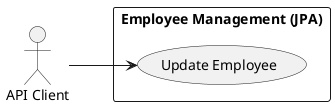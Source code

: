 @startuml
left to right direction
actor "API Client" as client
rectangle "Employee Management (JPA)" {
  usecase "Update Employee" as UC_Update
}
client --> UC_Update
@enduml
